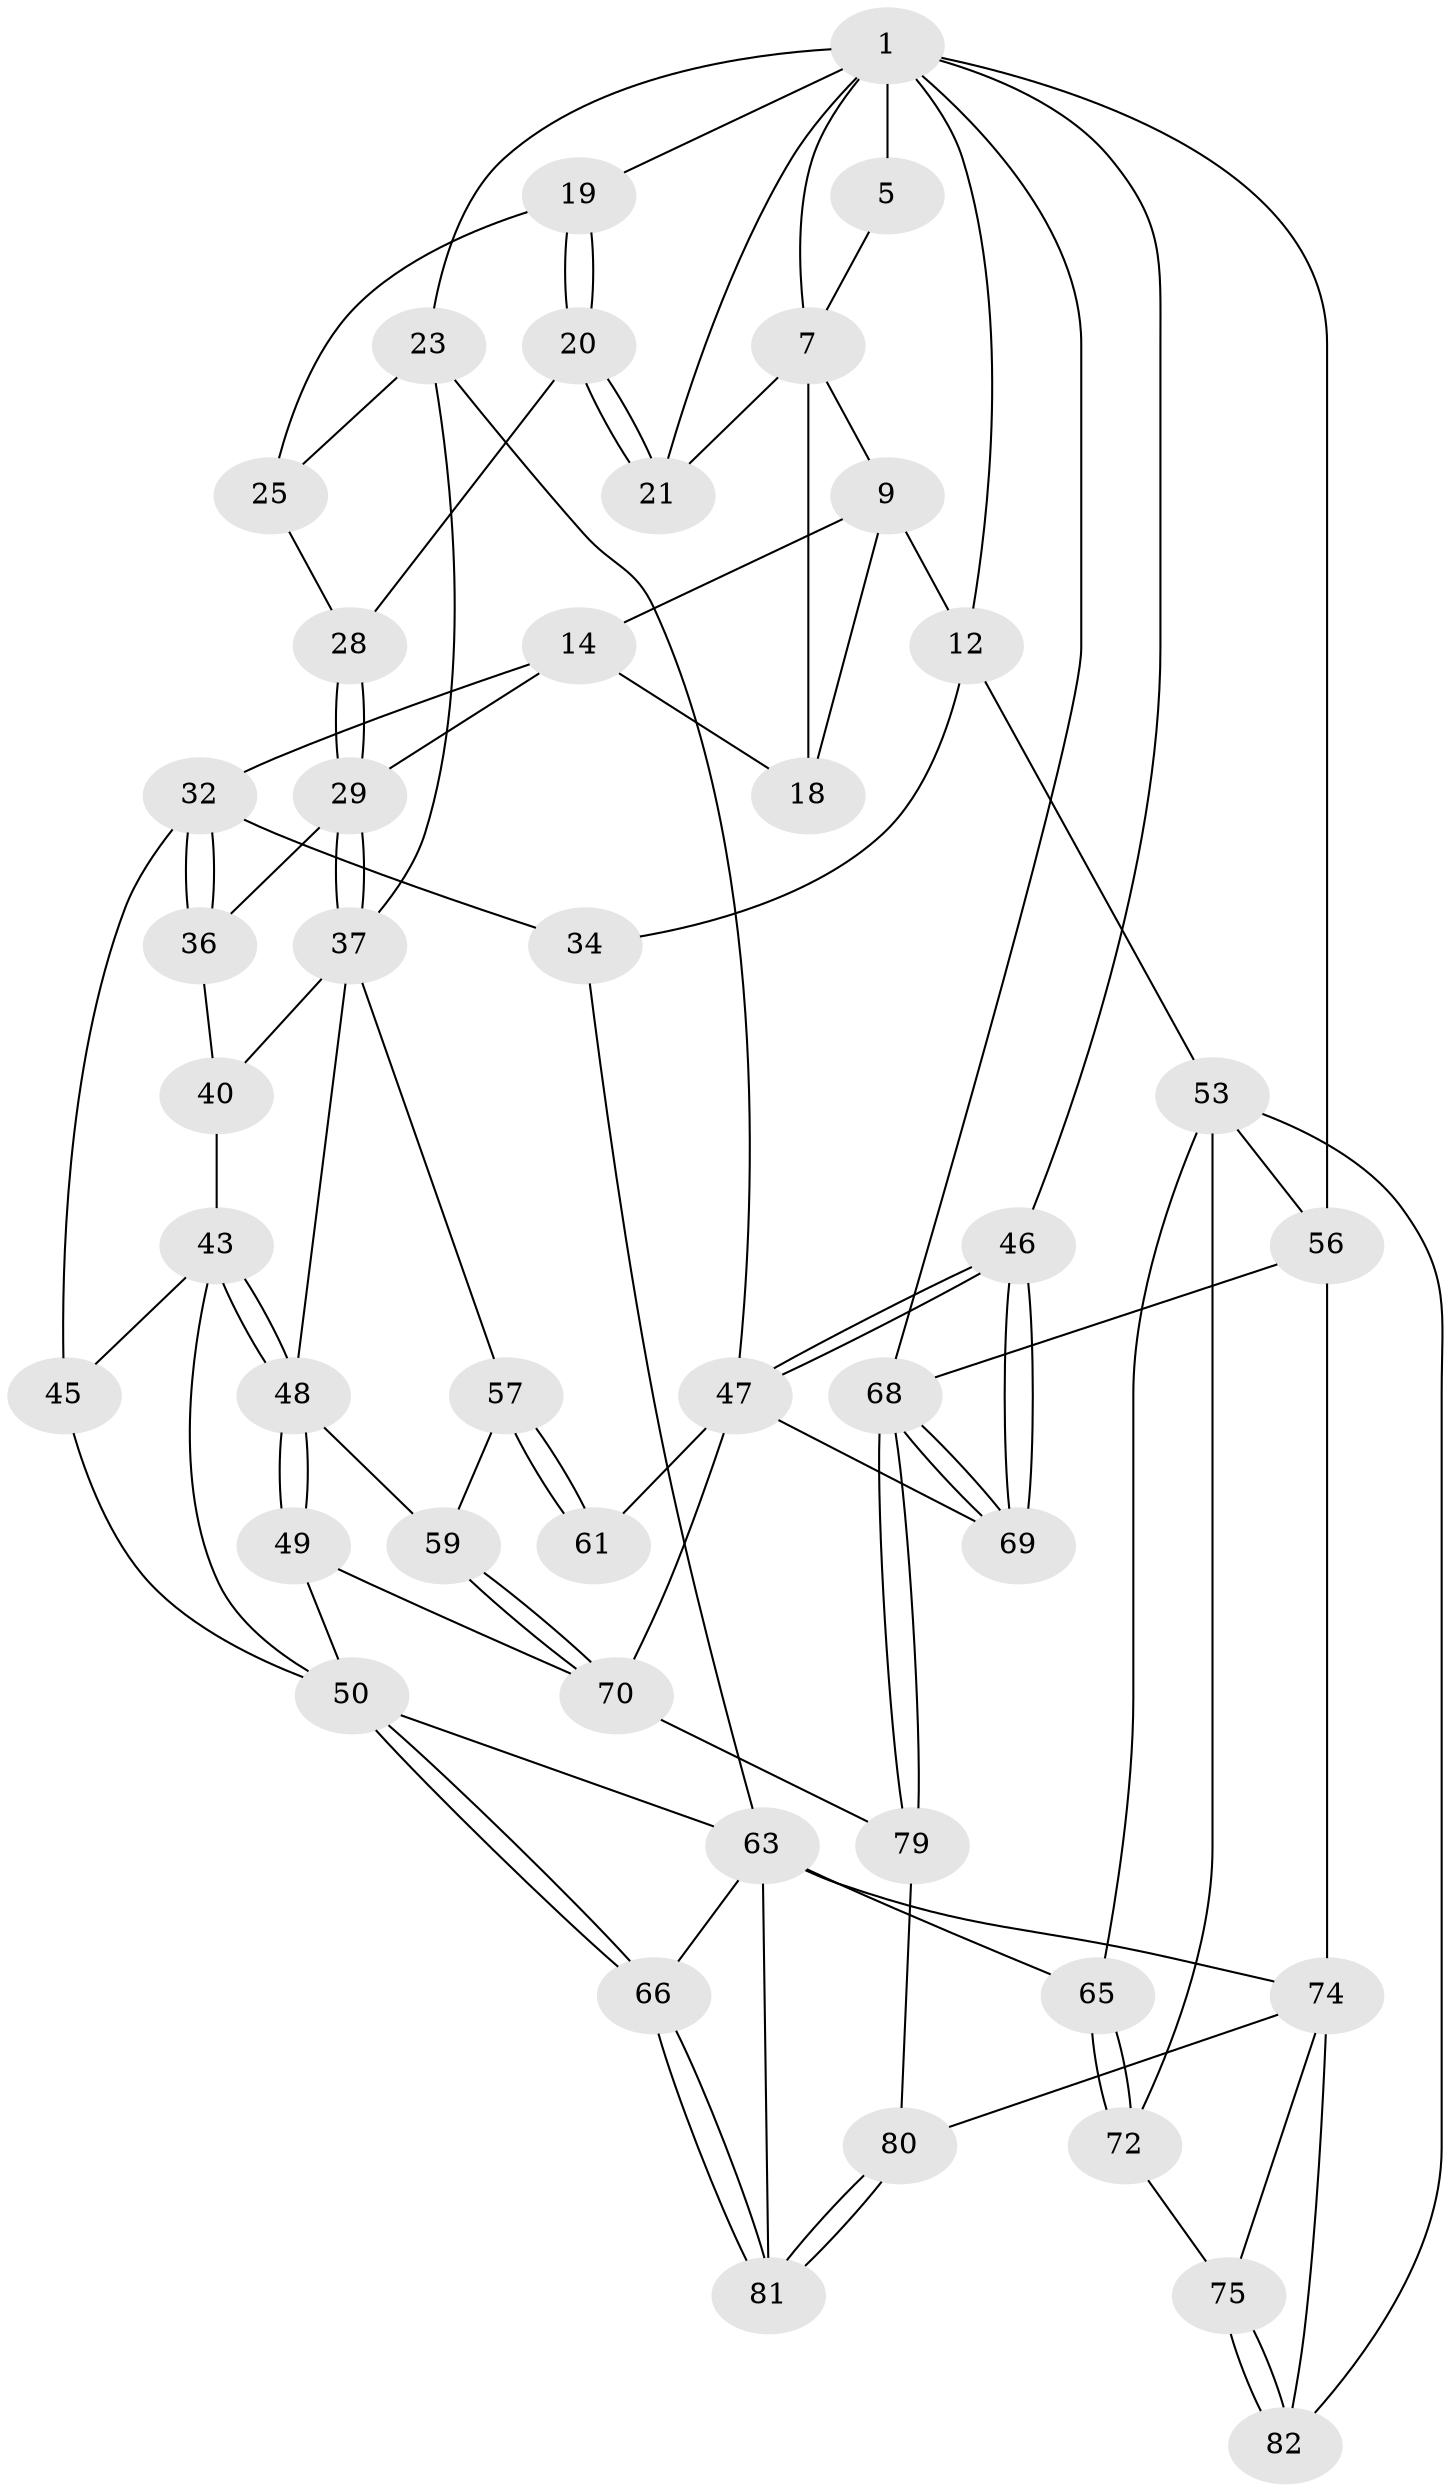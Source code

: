 // original degree distribution, {3: 0.022727272727272728, 5: 0.5454545454545454, 4: 0.22727272727272727, 6: 0.20454545454545456}
// Generated by graph-tools (version 1.1) at 2025/17/03/09/25 04:17:10]
// undirected, 44 vertices, 99 edges
graph export_dot {
graph [start="1"]
  node [color=gray90,style=filled];
  1 [pos="+0.792122877955048+0",super="+6+2"];
  5 [pos="+0.36734285297480085+0"];
  7 [pos="+0.5065742219605198+0.0724152275316619",super="+17+8"];
  9 [pos="+0.3365832033299806+0",super="+13+10"];
  12 [pos="+0+0.15515117389270475",super="+35"];
  14 [pos="+0.266012587510016+0.21543971319964506",super="+15+31"];
  18 [pos="+0.4949926139730012+0.18240979454388745"];
  19 [pos="+0.9365238576310027+0.0948220291892987",super="+26"];
  20 [pos="+0.735377217955642+0.14050851145453705",super="+27"];
  21 [pos="+0.7168691326289846+0.08067752073944776"];
  23 [pos="+1+0.334786524086948",super="+41+24"];
  25 [pos="+0.9386954768279674+0.26176467492253486"];
  28 [pos="+0.7329900657667177+0.16568090535330662"];
  29 [pos="+0.6844425336633135+0.3036721667725558",super="+30"];
  32 [pos="+0.3343400956104413+0.4259877436964277",super="+33"];
  34 [pos="+0.2705654970806948+0.5005987595973731"];
  36 [pos="+0.4471298440667932+0.37944037015873494"];
  37 [pos="+0.6879244903890921+0.30813245117424826",super="+38"];
  40 [pos="+0.5035056715261377+0.4467651405526407"];
  43 [pos="+0.5173305559547978+0.5593361596429822",super="+44"];
  45 [pos="+0.35858320380536673+0.5327365903541161"];
  46 [pos="+1+0.6471783623943425"];
  47 [pos="+1+0.6527012577063867",super="+60"];
  48 [pos="+0.5992240500623506+0.6227234091745962",super="+52"];
  49 [pos="+0.5288066180619643+0.7391694038500319"];
  50 [pos="+0.5276043293960221+0.7400397504878706",super="+51"];
  53 [pos="+0+0.47087329685547286",super="+54"];
  56 [pos="+0+1"];
  57 [pos="+0.7977809698349455+0.4970463068357074",super="+58"];
  59 [pos="+0.7696998304814179+0.7145247728851476"];
  61 [pos="+0.9735519126794485+0.6712997570726474"];
  63 [pos="+0.30444873528836086+0.7539965930819823",super="+64+67"];
  65 [pos="+0.14607754106455687+0.6478337974071134"];
  66 [pos="+0.49287586158144986+0.7981856968892498"];
  68 [pos="+1+1"];
  69 [pos="+1+0.894856987898465"];
  70 [pos="+0.7670996849162652+0.7401853484748747",super="+71"];
  72 [pos="+0.10686921916482504+0.7193431712024282"];
  74 [pos="+0.16588755883240694+0.8199812221385838",super="+83"];
  75 [pos="+0.13158117561016308+0.8179303298587536"];
  79 [pos="+0.7015288998048421+1"];
  80 [pos="+0.6212440583281704+1"];
  81 [pos="+0.5147154254886176+0.9590236744069197"];
  82 [pos="+0.10069455157064888+0.8575380656360899"];
  1 -- 21;
  1 -- 7;
  1 -- 68;
  1 -- 5;
  1 -- 12;
  1 -- 46;
  1 -- 19;
  1 -- 23;
  1 -- 56;
  5 -- 7;
  7 -- 18;
  7 -- 21;
  7 -- 9;
  9 -- 18;
  9 -- 14 [weight=3];
  9 -- 12;
  12 -- 34;
  12 -- 53;
  14 -- 32;
  14 -- 18;
  14 -- 29;
  19 -- 20 [weight=2];
  19 -- 20;
  19 -- 25;
  20 -- 21;
  20 -- 21;
  20 -- 28;
  23 -- 47;
  23 -- 25;
  23 -- 37 [weight=2];
  25 -- 28;
  28 -- 29;
  28 -- 29;
  29 -- 37;
  29 -- 37;
  29 -- 36;
  32 -- 36;
  32 -- 36;
  32 -- 34;
  32 -- 45;
  34 -- 63;
  36 -- 40;
  37 -- 48;
  37 -- 40;
  37 -- 57;
  40 -- 43;
  43 -- 48;
  43 -- 48;
  43 -- 45;
  43 -- 50;
  45 -- 50;
  46 -- 47;
  46 -- 47;
  46 -- 69;
  46 -- 69;
  47 -- 69;
  47 -- 70 [weight=2];
  47 -- 61;
  48 -- 49;
  48 -- 49;
  48 -- 59;
  49 -- 50;
  49 -- 70;
  50 -- 66;
  50 -- 66;
  50 -- 63;
  53 -- 65;
  53 -- 72;
  53 -- 56;
  53 -- 82;
  56 -- 68;
  56 -- 74;
  57 -- 61 [weight=2];
  57 -- 61;
  57 -- 59;
  59 -- 70;
  59 -- 70;
  63 -- 65;
  63 -- 81;
  63 -- 66;
  63 -- 74 [weight=3];
  65 -- 72;
  65 -- 72;
  66 -- 81;
  66 -- 81;
  68 -- 69;
  68 -- 69;
  68 -- 79;
  68 -- 79;
  70 -- 79;
  72 -- 75;
  74 -- 75;
  74 -- 80;
  74 -- 82;
  75 -- 82;
  75 -- 82;
  79 -- 80;
  80 -- 81;
  80 -- 81;
}

